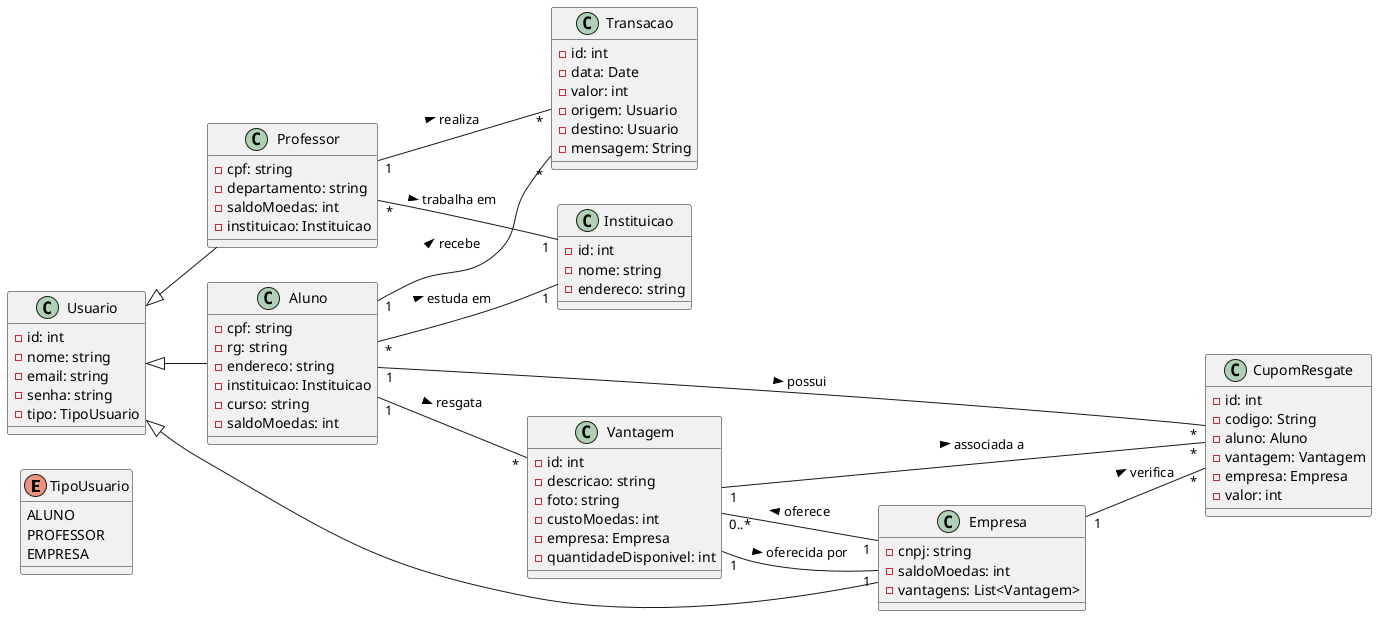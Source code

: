 @startuml Diagrama de classes
left to right direction

enum TipoUsuario {
    ALUNO
    PROFESSOR
    EMPRESA
}

class Usuario {
    - id: int
    - nome: string
    - email: string
    - senha: string
    - tipo: TipoUsuario
}

class Aluno {
    - cpf: string
    - rg: string
    - endereco: string
    - instituicao: Instituicao
    - curso: string
    - saldoMoedas: int
}

class Professor {
    - cpf: string
    - departamento: string
    - saldoMoedas: int
    - instituicao: Instituicao
}

class Empresa {
    - cnpj: string
    - saldoMoedas: int
    - vantagens: List<Vantagem>
}

class Instituicao {
    - id: int
    - nome: string
    - endereco: string
}

class Vantagem {
    - id: int
    - descricao: string
    - foto: string
    - custoMoedas: int
    - empresa: Empresa
    - quantidadeDisponivel: int
}

class CupomResgate {
    - id: int
    - codigo: String
    - aluno: Aluno
    - vantagem: Vantagem
    - empresa: Empresa
    - valor: int
}

class Transacao {
    - id: int
    - data: Date
    - valor: int
    - origem: Usuario
    - destino: Usuario
    - mensagem: String
}

Usuario <|-- Aluno
Usuario <|-- Professor
Usuario <|-- Empresa

Aluno "*" -- "1" Instituicao : estuda em >
Professor "*" -- "1" Instituicao : trabalha em >

Empresa "1" -- "0..*" Vantagem : oferece >

Aluno "1" -- "*" Vantagem : resgata >
Aluno "1" -- "*" CupomResgate : possui >
Empresa "1" -- "*" CupomResgate : verifica >

Professor "1" -- "*" Transacao : realiza >
Aluno "1" -- "*" Transacao : recebe >

Vantagem "1" -- "1" Empresa : oferecida por >
Vantagem "1" -- "*" CupomResgate : associada a >

@enduml